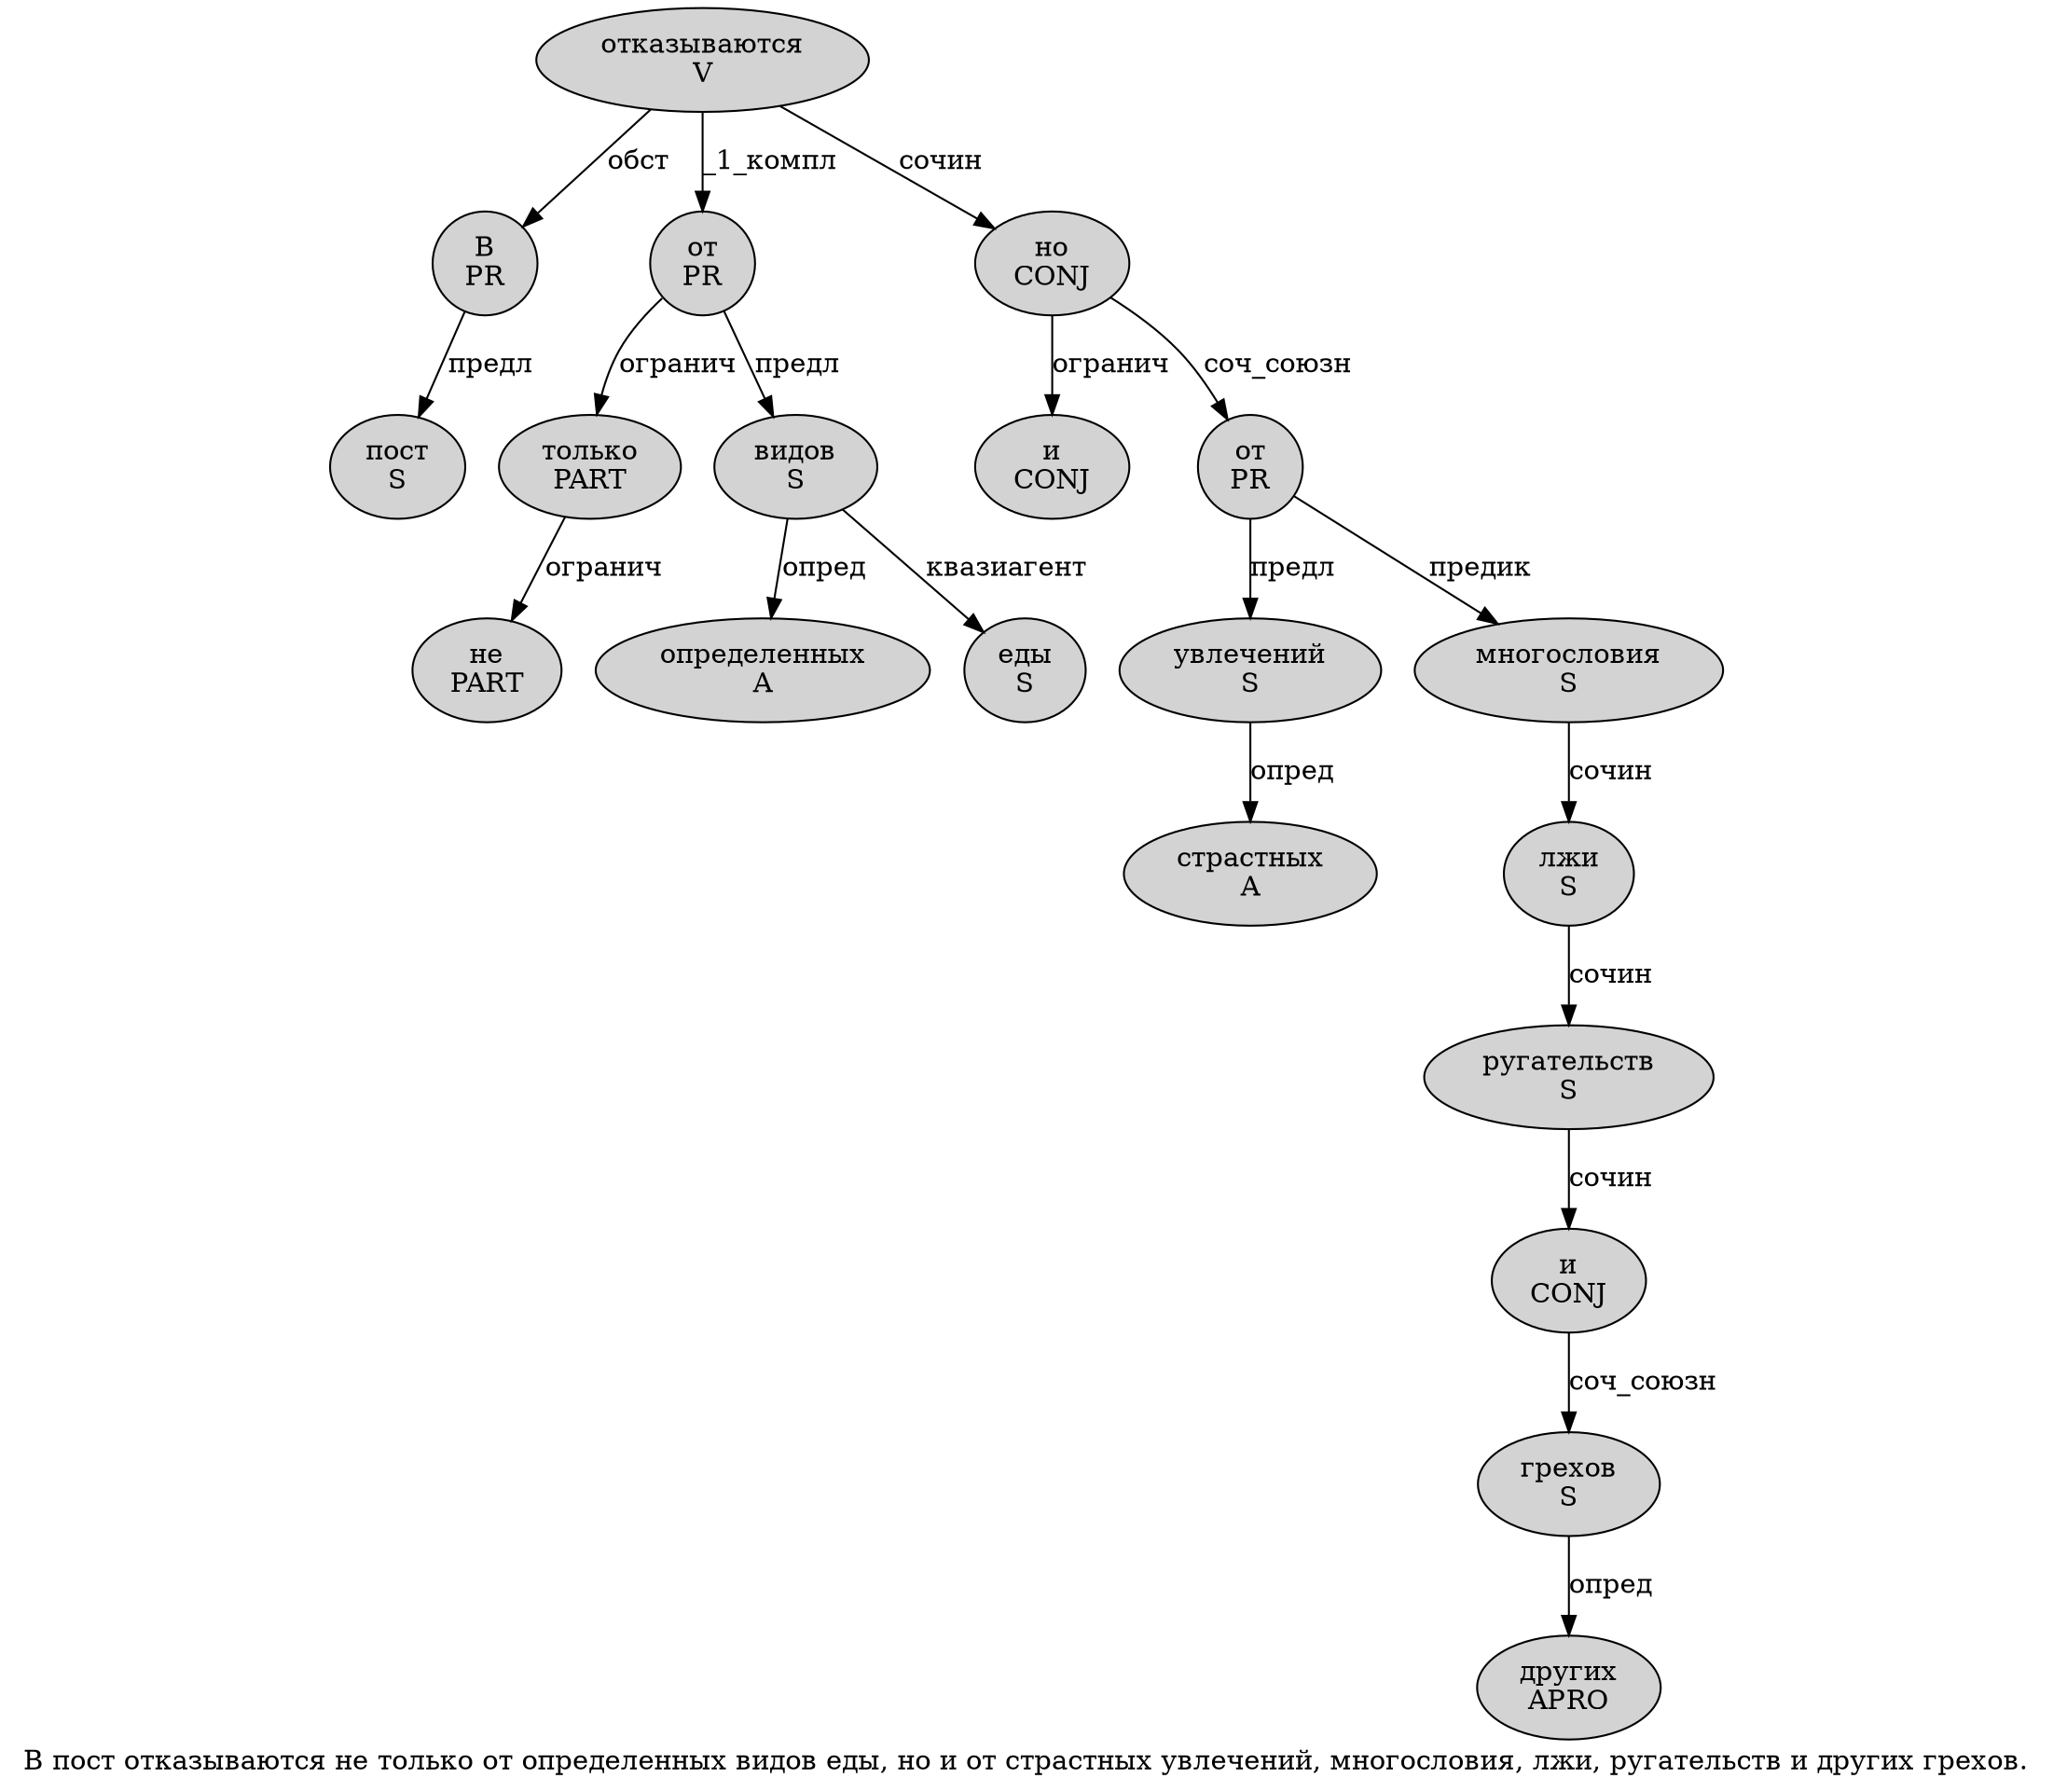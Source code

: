 digraph SENTENCE_1594 {
	graph [label="В пост отказываются не только от определенных видов еды, но и от страстных увлечений, многословия, лжи, ругательств и других грехов."]
	node [style=filled]
		0 [label="В
PR" color="" fillcolor=lightgray penwidth=1 shape=ellipse]
		1 [label="пост
S" color="" fillcolor=lightgray penwidth=1 shape=ellipse]
		2 [label="отказываются
V" color="" fillcolor=lightgray penwidth=1 shape=ellipse]
		3 [label="не
PART" color="" fillcolor=lightgray penwidth=1 shape=ellipse]
		4 [label="только
PART" color="" fillcolor=lightgray penwidth=1 shape=ellipse]
		5 [label="от
PR" color="" fillcolor=lightgray penwidth=1 shape=ellipse]
		6 [label="определенных
A" color="" fillcolor=lightgray penwidth=1 shape=ellipse]
		7 [label="видов
S" color="" fillcolor=lightgray penwidth=1 shape=ellipse]
		8 [label="еды
S" color="" fillcolor=lightgray penwidth=1 shape=ellipse]
		10 [label="но
CONJ" color="" fillcolor=lightgray penwidth=1 shape=ellipse]
		11 [label="и
CONJ" color="" fillcolor=lightgray penwidth=1 shape=ellipse]
		12 [label="от
PR" color="" fillcolor=lightgray penwidth=1 shape=ellipse]
		13 [label="страстных
A" color="" fillcolor=lightgray penwidth=1 shape=ellipse]
		14 [label="увлечений
S" color="" fillcolor=lightgray penwidth=1 shape=ellipse]
		16 [label="многословия
S" color="" fillcolor=lightgray penwidth=1 shape=ellipse]
		18 [label="лжи
S" color="" fillcolor=lightgray penwidth=1 shape=ellipse]
		20 [label="ругательств
S" color="" fillcolor=lightgray penwidth=1 shape=ellipse]
		21 [label="и
CONJ" color="" fillcolor=lightgray penwidth=1 shape=ellipse]
		22 [label="других
APRO" color="" fillcolor=lightgray penwidth=1 shape=ellipse]
		23 [label="грехов
S" color="" fillcolor=lightgray penwidth=1 shape=ellipse]
			4 -> 3 [label="огранич"]
			18 -> 20 [label="сочин"]
			16 -> 18 [label="сочин"]
			14 -> 13 [label="опред"]
			5 -> 4 [label="огранич"]
			5 -> 7 [label="предл"]
			20 -> 21 [label="сочин"]
			23 -> 22 [label="опред"]
			0 -> 1 [label="предл"]
			7 -> 6 [label="опред"]
			7 -> 8 [label="квазиагент"]
			2 -> 0 [label="обст"]
			2 -> 5 [label="_1_компл"]
			2 -> 10 [label="сочин"]
			21 -> 23 [label="соч_союзн"]
			10 -> 11 [label="огранич"]
			10 -> 12 [label="соч_союзн"]
			12 -> 14 [label="предл"]
			12 -> 16 [label="предик"]
}